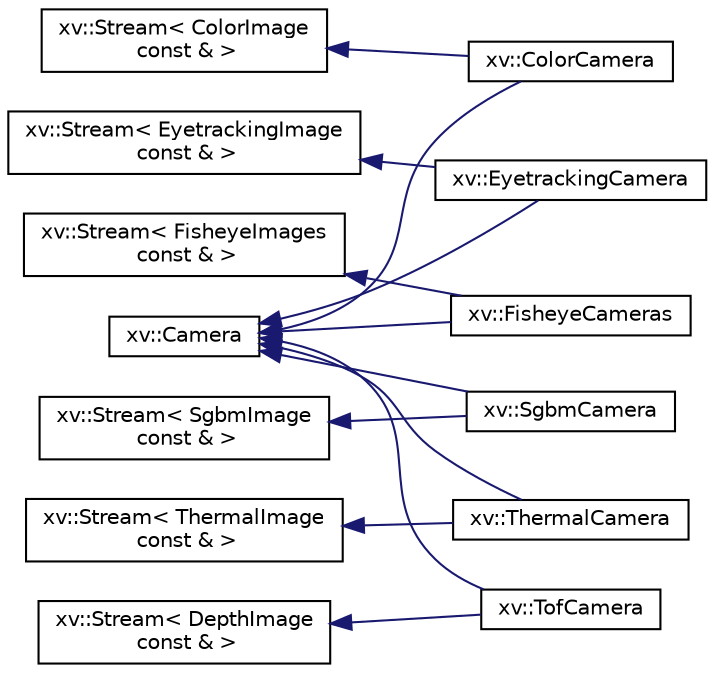 digraph "Graphical Class Hierarchy"
{
 // LATEX_PDF_SIZE
  edge [fontname="Helvetica",fontsize="10",labelfontname="Helvetica",labelfontsize="10"];
  node [fontname="Helvetica",fontsize="10",shape=record];
  rankdir="LR";
  Node102 [label="xv::Camera",height=0.2,width=0.4,color="black", fillcolor="white", style="filled",URL="$classxv_1_1Camera.html",tooltip="Camera interface."];
  Node102 -> Node69 [dir="back",color="midnightblue",fontsize="10",style="solid",fontname="Helvetica"];
  Node69 [label="xv::ColorCamera",height=0.2,width=0.4,color="black", fillcolor="white", style="filled",URL="$classxv_1_1ColorCamera.html",tooltip="A class to handle callbacks of the color image."];
  Node102 -> Node63 [dir="back",color="midnightblue",fontsize="10",style="solid",fontname="Helvetica"];
  Node63 [label="xv::EyetrackingCamera",height=0.2,width=0.4,color="black", fillcolor="white", style="filled",URL="$classxv_1_1EyetrackingCamera.html",tooltip="A class to handle callbacks of the eyetracking camera."];
  Node102 -> Node61 [dir="back",color="midnightblue",fontsize="10",style="solid",fontname="Helvetica"];
  Node61 [label="xv::FisheyeCameras",height=0.2,width=0.4,color="black", fillcolor="white", style="filled",URL="$classxv_1_1FisheyeCameras.html",tooltip="The class to handle callbacks of the multi cameras for the visual SLAM."];
  Node102 -> Node48 [dir="back",color="midnightblue",fontsize="10",style="solid",fontname="Helvetica"];
  Node48 [label="xv::SgbmCamera",height=0.2,width=0.4,color="black", fillcolor="white", style="filled",URL="$classxv_1_1SgbmCamera.html",tooltip="A class to handle callbacks of the SGBM."];
  Node102 -> Node1 [dir="back",color="midnightblue",fontsize="10",style="solid",fontname="Helvetica"];
  Node1 [label="xv::ThermalCamera",height=0.2,width=0.4,color="black", fillcolor="white", style="filled",URL="$classxv_1_1ThermalCamera.html",tooltip="A class to handle callbacks of the thermal camera."];
  Node102 -> Node67 [dir="back",color="midnightblue",fontsize="10",style="solid",fontname="Helvetica"];
  Node67 [label="xv::TofCamera",height=0.2,width=0.4,color="black", fillcolor="white", style="filled",URL="$classxv_1_1TofCamera.html",tooltip="A class to handle callbacks of the ToF camera."];
  Node68 [label="xv::Stream\< ColorImage\l const & \>",height=0.2,width=0.4,color="black", fillcolor="white", style="filled",URL="$classxv_1_1Stream.html",tooltip=" "];
  Node68 -> Node69 [dir="back",color="midnightblue",fontsize="10",style="solid",fontname="Helvetica"];
  Node66 [label="xv::Stream\< DepthImage\l const & \>",height=0.2,width=0.4,color="black", fillcolor="white", style="filled",URL="$classxv_1_1Stream.html",tooltip=" "];
  Node66 -> Node67 [dir="back",color="midnightblue",fontsize="10",style="solid",fontname="Helvetica"];
  Node62 [label="xv::Stream\< EyetrackingImage\l const & \>",height=0.2,width=0.4,color="black", fillcolor="white", style="filled",URL="$classxv_1_1Stream.html",tooltip=" "];
  Node62 -> Node63 [dir="back",color="midnightblue",fontsize="10",style="solid",fontname="Helvetica"];
  Node60 [label="xv::Stream\< FisheyeImages\l const & \>",height=0.2,width=0.4,color="black", fillcolor="white", style="filled",URL="$classxv_1_1Stream.html",tooltip=" "];
  Node60 -> Node61 [dir="back",color="midnightblue",fontsize="10",style="solid",fontname="Helvetica"];
  Node47 [label="xv::Stream\< SgbmImage\l const & \>",height=0.2,width=0.4,color="black", fillcolor="white", style="filled",URL="$classxv_1_1Stream.html",tooltip=" "];
  Node47 -> Node48 [dir="back",color="midnightblue",fontsize="10",style="solid",fontname="Helvetica"];
  Node0 [label="xv::Stream\< ThermalImage\l const & \>",height=0.2,width=0.4,color="black", fillcolor="white", style="filled",URL="$classxv_1_1Stream.html",tooltip=" "];
  Node0 -> Node1 [dir="back",color="midnightblue",fontsize="10",style="solid",fontname="Helvetica"];
}
